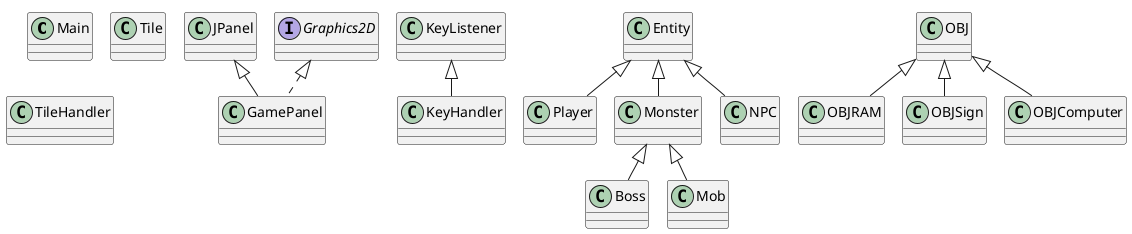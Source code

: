 @startuml
'https://plantuml.com/class-diagram
!pragma layout smetana

class Main
class GamePanel extends JPanel implements Graphics2D

class Tile
class TileHandler

class KeyHandler extends KeyListener

class Entity
class Player extends Entity
class Monster extends Entity
class NPC extends Entity
class Boss extends Monster
class Mob extends Monster

class OBJ
class OBJRAM extends OBJ
class OBJSign extends OBJ
class OBJComputer extends OBJ

@enduml